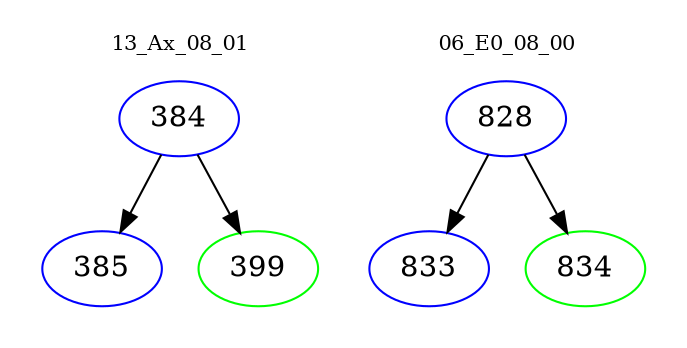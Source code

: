 digraph{
subgraph cluster_0 {
color = white
label = "13_Ax_08_01";
fontsize=10;
T0_384 [label="384", color="blue"]
T0_384 -> T0_385 [color="black"]
T0_385 [label="385", color="blue"]
T0_384 -> T0_399 [color="black"]
T0_399 [label="399", color="green"]
}
subgraph cluster_1 {
color = white
label = "06_E0_08_00";
fontsize=10;
T1_828 [label="828", color="blue"]
T1_828 -> T1_833 [color="black"]
T1_833 [label="833", color="blue"]
T1_828 -> T1_834 [color="black"]
T1_834 [label="834", color="green"]
}
}

